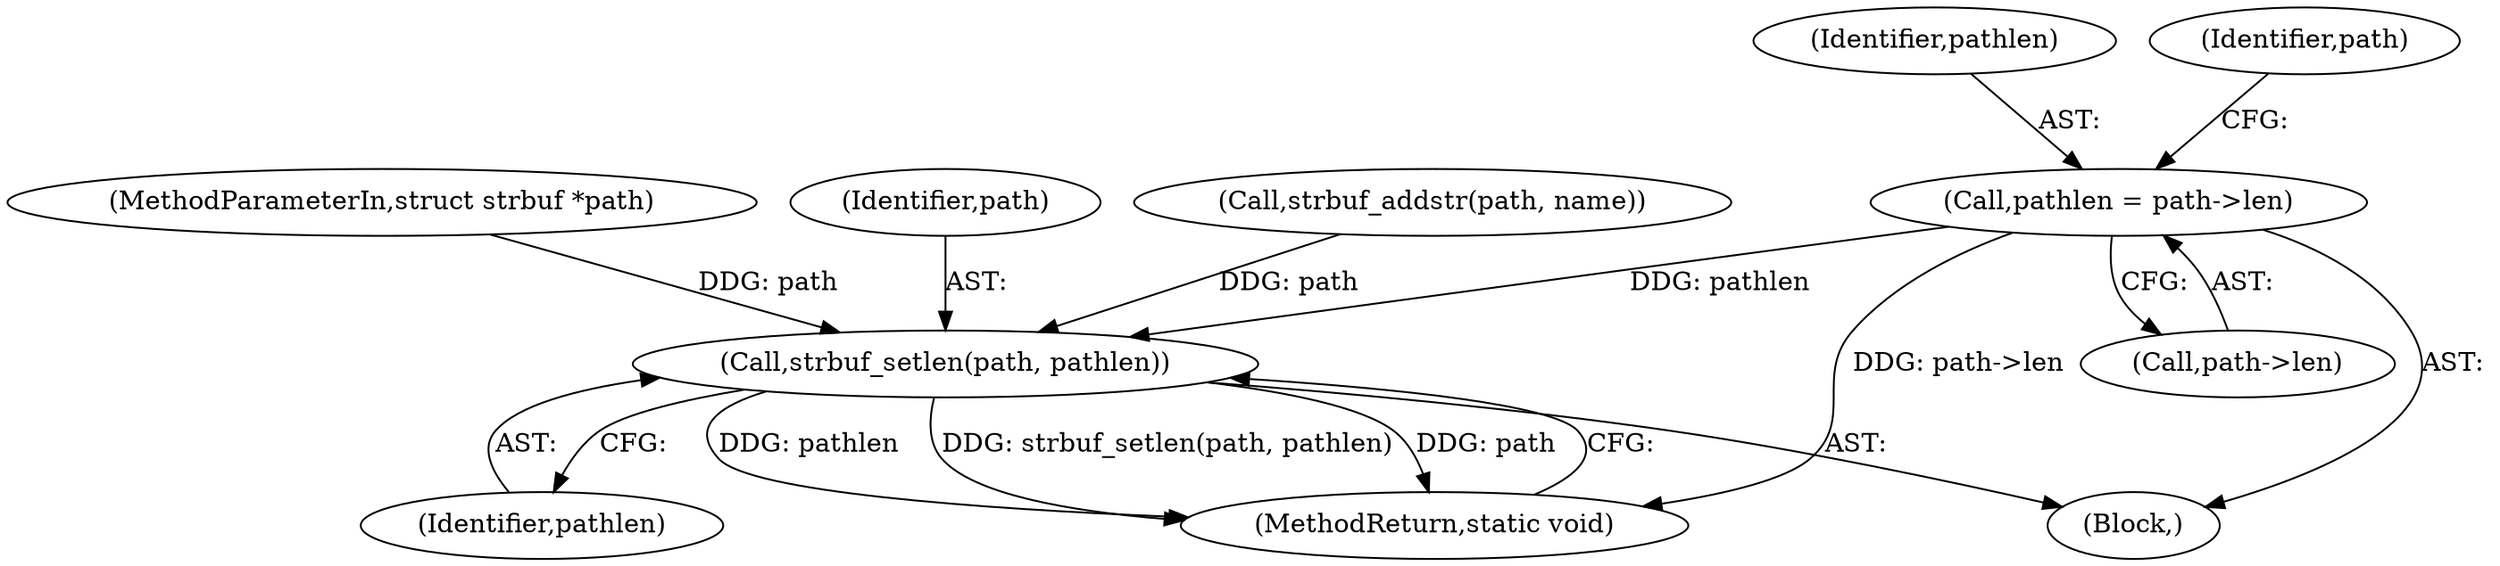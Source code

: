 digraph "0_git_de1e67d0703894cb6ea782e36abb63976ab07e60_3@pointer" {
"1000141" [label="(Call,pathlen = path->len)"];
"1000155" [label="(Call,strbuf_setlen(path, pathlen))"];
"1000104" [label="(MethodParameterIn,struct strbuf *path)"];
"1000142" [label="(Identifier,pathlen)"];
"1000147" [label="(Identifier,path)"];
"1000141" [label="(Call,pathlen = path->len)"];
"1000158" [label="(MethodReturn,static void)"];
"1000156" [label="(Identifier,path)"];
"1000157" [label="(Identifier,pathlen)"];
"1000146" [label="(Call,strbuf_addstr(path, name))"];
"1000143" [label="(Call,path->len)"];
"1000107" [label="(Block,)"];
"1000155" [label="(Call,strbuf_setlen(path, pathlen))"];
"1000141" -> "1000107"  [label="AST: "];
"1000141" -> "1000143"  [label="CFG: "];
"1000142" -> "1000141"  [label="AST: "];
"1000143" -> "1000141"  [label="AST: "];
"1000147" -> "1000141"  [label="CFG: "];
"1000141" -> "1000158"  [label="DDG: path->len"];
"1000141" -> "1000155"  [label="DDG: pathlen"];
"1000155" -> "1000107"  [label="AST: "];
"1000155" -> "1000157"  [label="CFG: "];
"1000156" -> "1000155"  [label="AST: "];
"1000157" -> "1000155"  [label="AST: "];
"1000158" -> "1000155"  [label="CFG: "];
"1000155" -> "1000158"  [label="DDG: pathlen"];
"1000155" -> "1000158"  [label="DDG: strbuf_setlen(path, pathlen)"];
"1000155" -> "1000158"  [label="DDG: path"];
"1000146" -> "1000155"  [label="DDG: path"];
"1000104" -> "1000155"  [label="DDG: path"];
}
